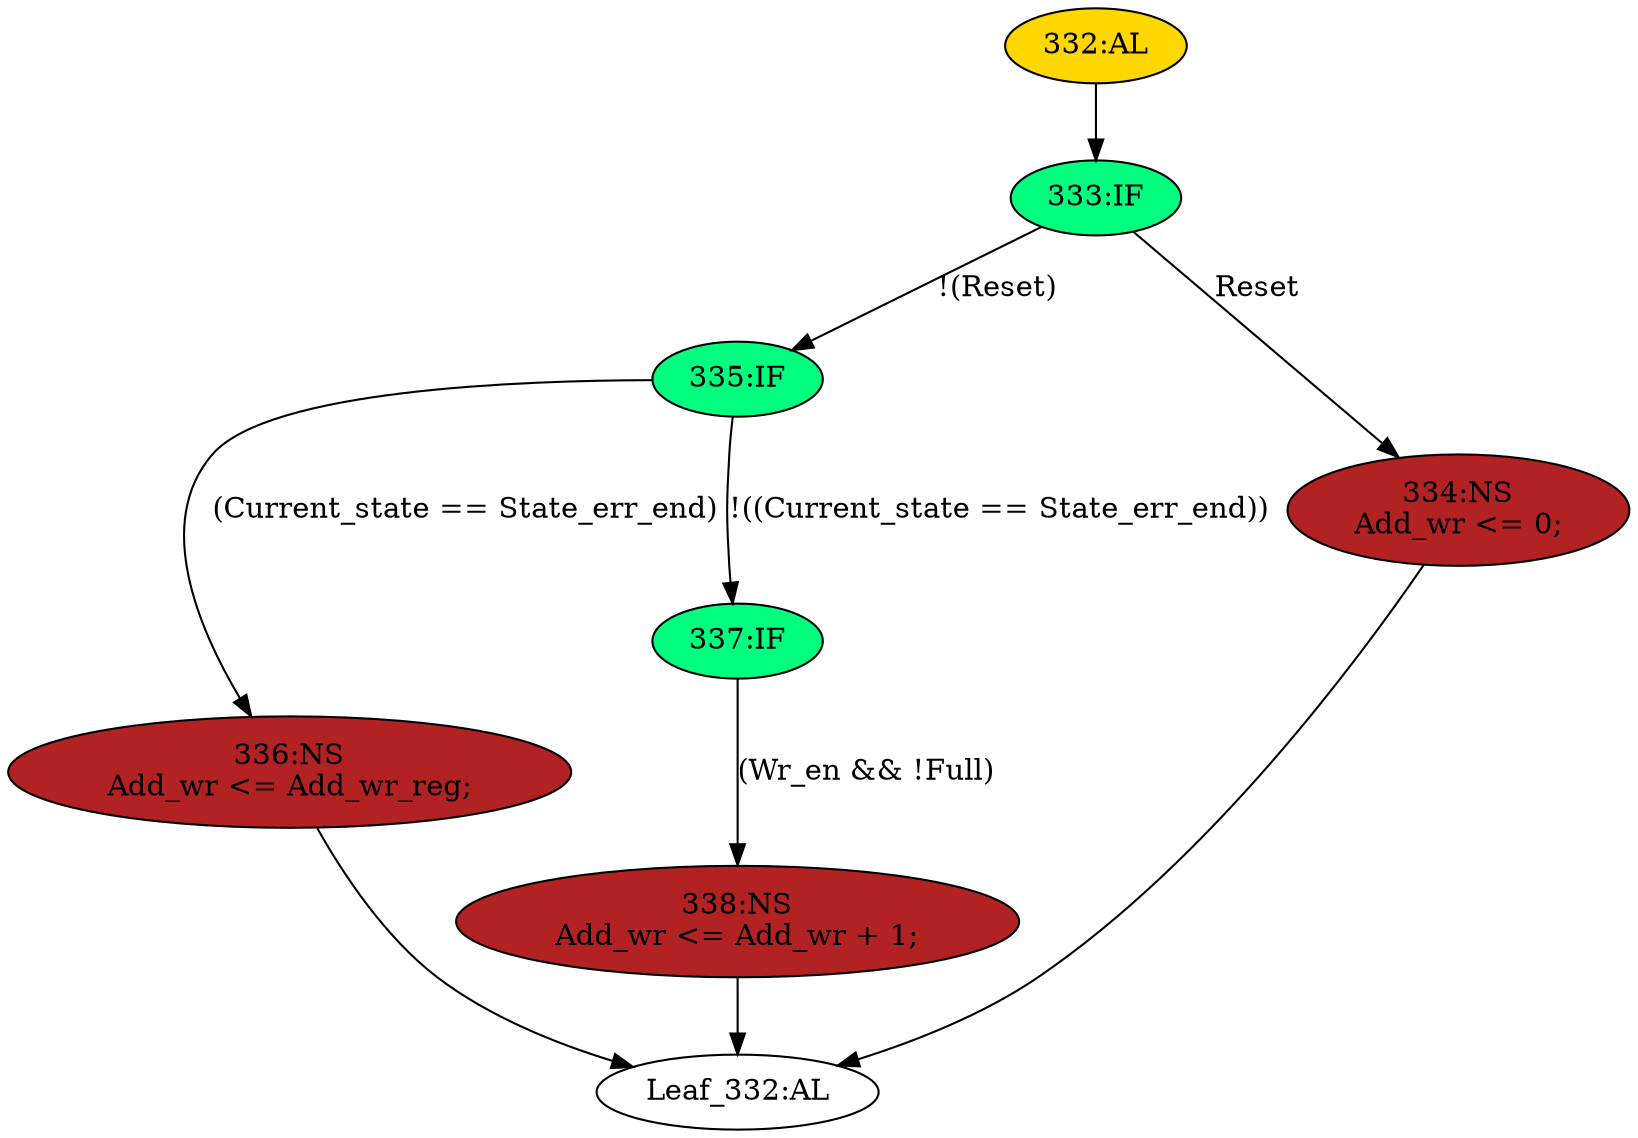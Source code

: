 strict digraph "" {
	node [label="\N"];
	"335:IF"	 [ast="<pyverilog.vparser.ast.IfStatement object at 0x7fbd1c2d4110>",
		fillcolor=springgreen,
		label="335:IF",
		statements="[]",
		style=filled,
		typ=IfStatement];
	"336:NS"	 [ast="<pyverilog.vparser.ast.NonblockingSubstitution object at 0x7fbd1c2d4490>",
		fillcolor=firebrick,
		label="336:NS
Add_wr <= Add_wr_reg;",
		statements="[<pyverilog.vparser.ast.NonblockingSubstitution object at 0x7fbd1c2d4490>]",
		style=filled,
		typ=NonblockingSubstitution];
	"335:IF" -> "336:NS"	 [cond="['Current_state', 'State_err_end']",
		label="(Current_state == State_err_end)",
		lineno=335];
	"337:IF"	 [ast="<pyverilog.vparser.ast.IfStatement object at 0x7fbd1c2d4150>",
		fillcolor=springgreen,
		label="337:IF",
		statements="[]",
		style=filled,
		typ=IfStatement];
	"335:IF" -> "337:IF"	 [cond="['Current_state', 'State_err_end']",
		label="!((Current_state == State_err_end))",
		lineno=335];
	"Leaf_332:AL"	 [def_var="['Add_wr']",
		label="Leaf_332:AL"];
	"336:NS" -> "Leaf_332:AL"	 [cond="[]",
		lineno=None];
	"334:NS"	 [ast="<pyverilog.vparser.ast.NonblockingSubstitution object at 0x7fbd1c2d46d0>",
		fillcolor=firebrick,
		label="334:NS
Add_wr <= 0;",
		statements="[<pyverilog.vparser.ast.NonblockingSubstitution object at 0x7fbd1c2d46d0>]",
		style=filled,
		typ=NonblockingSubstitution];
	"334:NS" -> "Leaf_332:AL"	 [cond="[]",
		lineno=None];
	"338:NS"	 [ast="<pyverilog.vparser.ast.NonblockingSubstitution object at 0x7fbd1c2d4190>",
		fillcolor=firebrick,
		label="338:NS
Add_wr <= Add_wr + 1;",
		statements="[<pyverilog.vparser.ast.NonblockingSubstitution object at 0x7fbd1c2d4190>]",
		style=filled,
		typ=NonblockingSubstitution];
	"338:NS" -> "Leaf_332:AL"	 [cond="[]",
		lineno=None];
	"333:IF"	 [ast="<pyverilog.vparser.ast.IfStatement object at 0x7fbd1c2d4810>",
		fillcolor=springgreen,
		label="333:IF",
		statements="[]",
		style=filled,
		typ=IfStatement];
	"333:IF" -> "335:IF"	 [cond="['Reset']",
		label="!(Reset)",
		lineno=333];
	"333:IF" -> "334:NS"	 [cond="['Reset']",
		label=Reset,
		lineno=333];
	"332:AL"	 [ast="<pyverilog.vparser.ast.Always object at 0x7fbd1c2d4890>",
		clk_sens=True,
		fillcolor=gold,
		label="332:AL",
		sens="['Clk_MAC', 'Reset']",
		statements="[]",
		style=filled,
		typ=Always,
		use_var="['Reset', 'Full', 'Wr_en', 'Current_state', 'Add_wr', 'State_err_end', 'Add_wr_reg']"];
	"332:AL" -> "333:IF"	 [cond="[]",
		lineno=None];
	"337:IF" -> "338:NS"	 [cond="['Wr_en', 'Full']",
		label="(Wr_en && !Full)",
		lineno=337];
}

